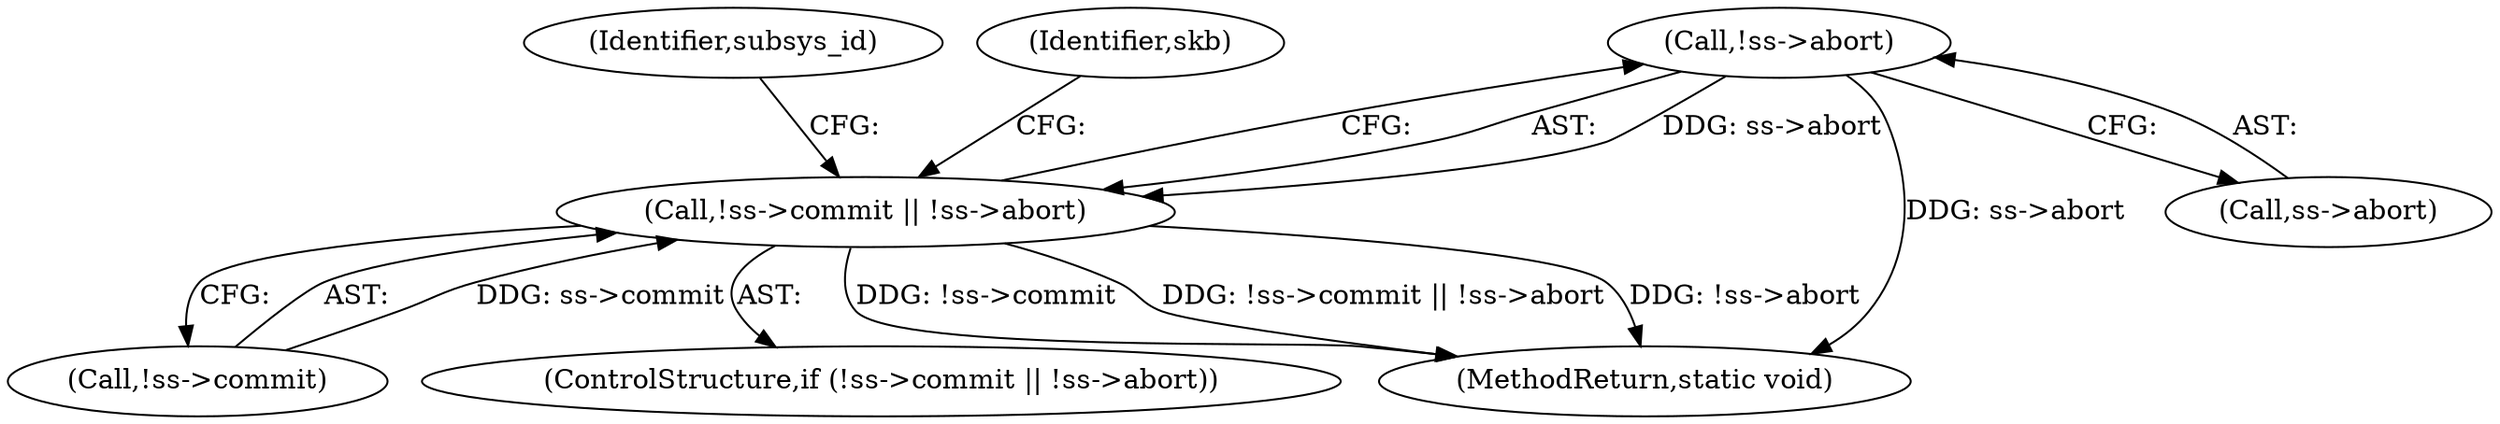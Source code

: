 digraph "0_linux_c58d6c93680f28ac58984af61d0a7ebf4319c241@pointer" {
"1000198" [label="(Call,!ss->abort)"];
"1000193" [label="(Call,!ss->commit || !ss->abort)"];
"1000204" [label="(Identifier,subsys_id)"];
"1000194" [label="(Call,!ss->commit)"];
"1000192" [label="(ControlStructure,if (!ss->commit || !ss->abort))"];
"1000216" [label="(Identifier,skb)"];
"1000198" [label="(Call,!ss->abort)"];
"1000506" [label="(MethodReturn,static void)"];
"1000193" [label="(Call,!ss->commit || !ss->abort)"];
"1000199" [label="(Call,ss->abort)"];
"1000198" -> "1000193"  [label="AST: "];
"1000198" -> "1000199"  [label="CFG: "];
"1000199" -> "1000198"  [label="AST: "];
"1000193" -> "1000198"  [label="CFG: "];
"1000198" -> "1000506"  [label="DDG: ss->abort"];
"1000198" -> "1000193"  [label="DDG: ss->abort"];
"1000193" -> "1000192"  [label="AST: "];
"1000193" -> "1000194"  [label="CFG: "];
"1000194" -> "1000193"  [label="AST: "];
"1000204" -> "1000193"  [label="CFG: "];
"1000216" -> "1000193"  [label="CFG: "];
"1000193" -> "1000506"  [label="DDG: !ss->commit"];
"1000193" -> "1000506"  [label="DDG: !ss->commit || !ss->abort"];
"1000193" -> "1000506"  [label="DDG: !ss->abort"];
"1000194" -> "1000193"  [label="DDG: ss->commit"];
}
